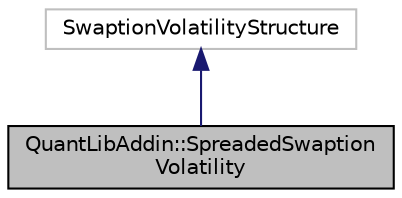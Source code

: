 digraph "QuantLibAddin::SpreadedSwaptionVolatility"
{
  edge [fontname="Helvetica",fontsize="10",labelfontname="Helvetica",labelfontsize="10"];
  node [fontname="Helvetica",fontsize="10",shape=record];
  Node2 [label="QuantLibAddin::SpreadedSwaption\lVolatility",height=0.2,width=0.4,color="black", fillcolor="grey75", style="filled", fontcolor="black"];
  Node3 -> Node2 [dir="back",color="midnightblue",fontsize="10",style="solid",fontname="Helvetica"];
  Node3 [label="SwaptionVolatilityStructure",height=0.2,width=0.4,color="grey75", fillcolor="white", style="filled"];
}
